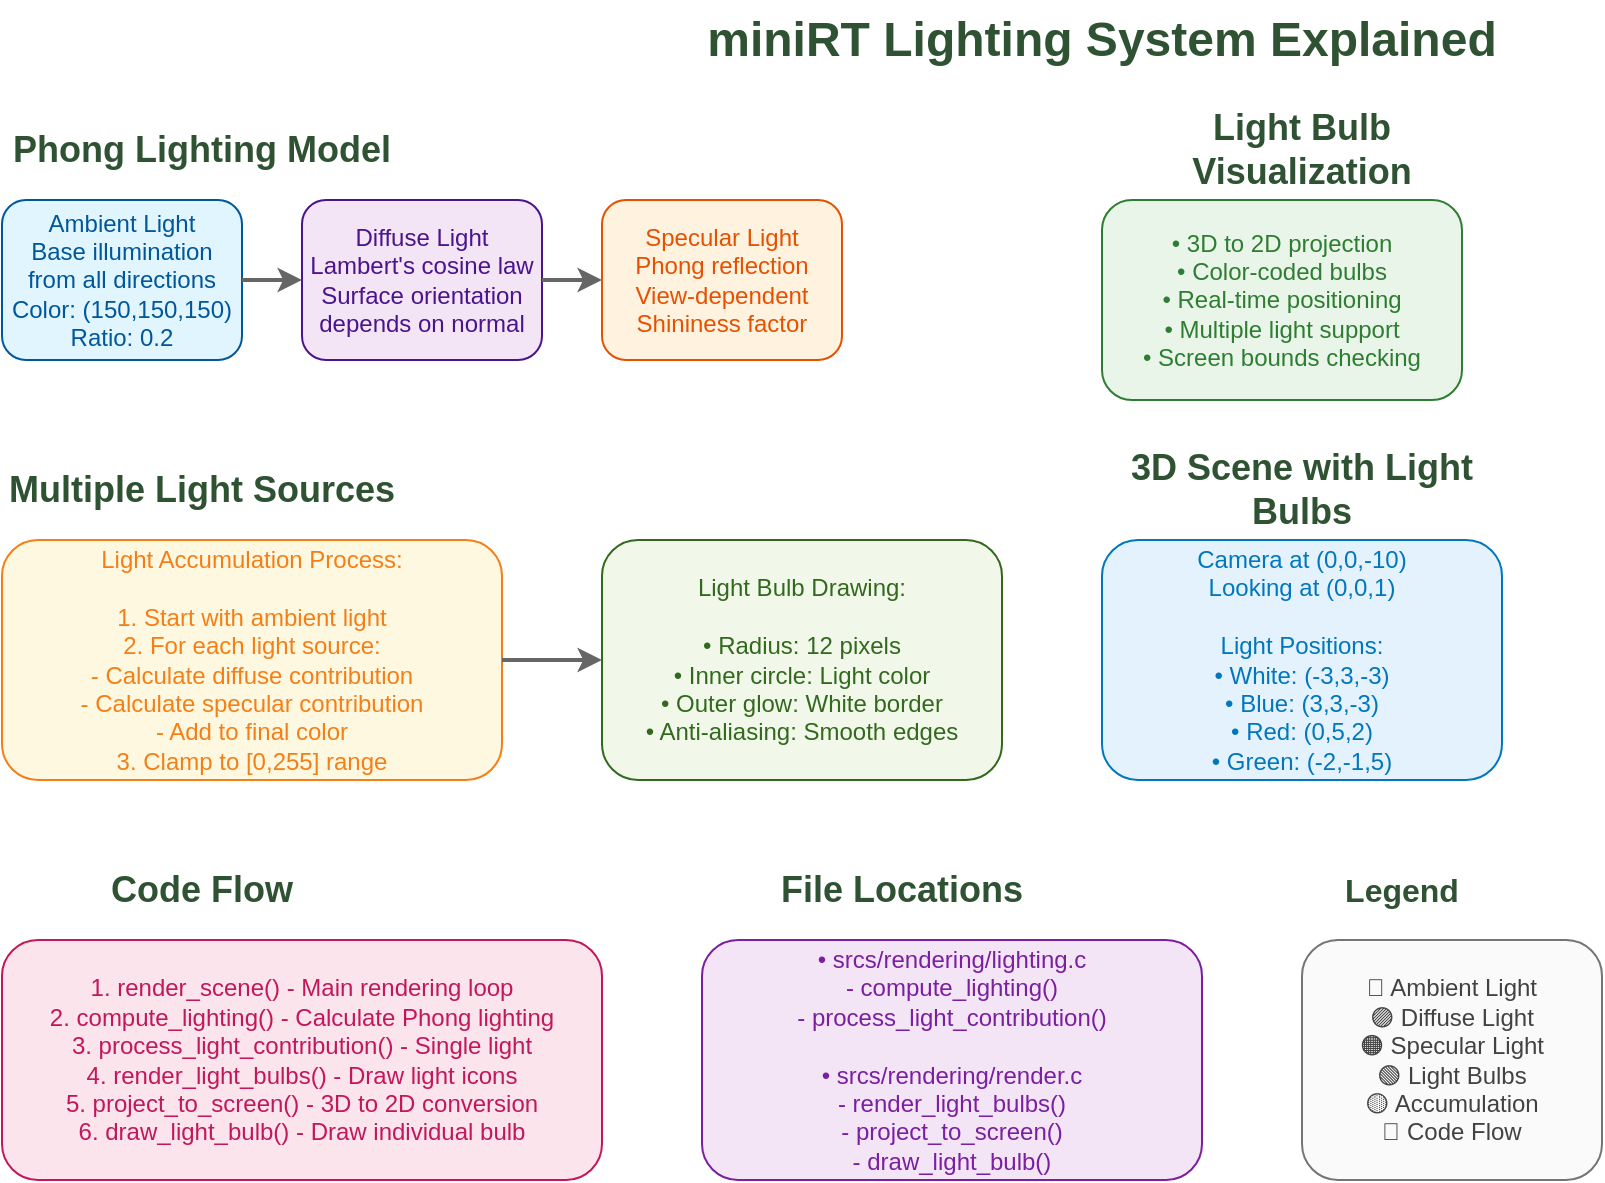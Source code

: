 <mxfile version="24.7.17" type="device">
  <diagram name="Lighting System Overview" id="lighting-overview">
    <mxGraphModel dx="1422" dy="794" grid="1" gridSize="10" guides="1" tooltips="1" connect="1" arrows="1" fold="1" page="1" pageScale="1" pageWidth="1169" pageHeight="827" math="0" shadow="0">
      <root>
        <mxCell id="0" />
        <mxCell id="1" parent="0" />

        <!-- Title -->
        <mxCell id="title" value="miniRT Lighting System Explained" style="text;html=1;strokeColor=none;fillColor=none;align=center;verticalAlign=middle;whiteSpace=wrap;rounded=0;fontSize=24;fontStyle=1;fontColor=#2F5233;" vertex="1" parent="1">
          <mxGeometry x="400" y="20" width="400" height="40" as="geometry" />
        </mxCell>

        <!-- Phong Lighting Model Section -->
        <mxCell id="phong-title" value="Phong Lighting Model" style="text;html=1;strokeColor=none;fillColor=none;align=center;verticalAlign=middle;whiteSpace=wrap;rounded=0;fontSize=18;fontStyle=1;fontColor=#2F5233;" vertex="1" parent="1">
          <mxGeometry x="50" y="80" width="200" height="30" as="geometry" />
        </mxCell>

        <!-- Ambient Light -->
        <mxCell id="ambient-box" value="Ambient Light&#xa;Base illumination&#xa;from all directions&#xa;Color: (150,150,150)&#xa;Ratio: 0.2" style="rounded=1;whiteSpace=wrap;html=1;fillColor=#E1F5FE;strokeColor=#01579B;fontSize=12;fontColor=#01579B;" vertex="1" parent="1">
          <mxGeometry x="50" y="120" width="120" height="80" as="geometry" />
        </mxCell>

        <!-- Diffuse Light -->
        <mxCell id="diffuse-box" value="Diffuse Light&#xa;Lambert's cosine law&#xa;Surface orientation&#xa;depends on normal" style="rounded=1;whiteSpace=wrap;html=1;fillColor=#F3E5F5;strokeColor=#4A148C;fontSize=12;fontColor=#4A148C;" vertex="1" parent="1">
          <mxGeometry x="200" y="120" width="120" height="80" as="geometry" />
        </mxCell>

        <!-- Specular Light -->
        <mxCell id="specular-box" value="Specular Light&#xa;Phong reflection&#xa;View-dependent&#xa;Shininess factor" style="rounded=1;whiteSpace=wrap;html=1;fillColor=#FFF3E0;strokeColor=#E65100;fontSize=12;fontColor=#E65100;" vertex="1" parent="1">
          <mxGeometry x="350" y="120" width="120" height="80" as="geometry" />
        </mxCell>

        <!-- Light Bulb Visualization Section -->
        <mxCell id="bulb-title" value="Light Bulb Visualization" style="text;html=1;strokeColor=none;fillColor=none;align=center;verticalAlign=middle;whiteSpace=wrap;rounded=0;fontSize=18;fontStyle=1;fontColor=#2F5233;" vertex="1" parent="1">
          <mxGeometry x="600" y="80" width="200" height="30" as="geometry" />
        </mxCell>

        <!-- Light Bulb Features -->
        <mxCell id="bulb-features" value="• 3D to 2D projection&#xa;• Color-coded bulbs&#xa;• Real-time positioning&#xa;• Multiple light support&#xa;• Screen bounds checking" style="rounded=1;whiteSpace=wrap;html=1;fillColor=#E8F5E8;strokeColor=#2E7D32;fontSize=12;fontColor=#2E7D32;" vertex="1" parent="1">
          <mxGeometry x="600" y="120" width="180" height="100" as="geometry" />
        </mxCell>

        <!-- Multiple Lights Section -->
        <mxCell id="multi-title" value="Multiple Light Sources" style="text;html=1;strokeColor=none;fillColor=none;align=center;verticalAlign=middle;whiteSpace=wrap;rounded=0;fontSize=18;fontStyle=1;fontColor=#2F5233;" vertex="1" parent="1">
          <mxGeometry x="50" y="250" width="200" height="30" as="geometry" />
        </mxCell>

        <!-- Light Accumulation -->
        <mxCell id="accumulation" value="Light Accumulation Process:&#xa;&#xa;1. Start with ambient light&#xa;2. For each light source:&#xa;   - Calculate diffuse contribution&#xa;   - Calculate specular contribution&#xa;   - Add to final color&#xa;3. Clamp to [0,255] range" style="rounded=1;whiteSpace=wrap;html=1;fillColor=#FFF8E1;strokeColor=#F57F17;fontSize=12;fontColor=#F57F17;" vertex="1" parent="1">
          <mxGeometry x="50" y="290" width="250" height="120" as="geometry" />
        </mxCell>

        <!-- Light Bulb Drawing -->
        <mxCell id="bulb-drawing" value="Light Bulb Drawing:&#xa;&#xa;• Radius: 12 pixels&#xa;• Inner circle: Light color&#xa;• Outer glow: White border&#xa;• Anti-aliasing: Smooth edges" style="rounded=1;whiteSpace=wrap;html=1;fillColor=#F1F8E9;strokeColor=#33691E;fontSize=12;fontColor=#33691E;" vertex="1" parent="1">
          <mxGeometry x="350" y="290" width="200" height="120" as="geometry" />
        </mxCell>

        <!-- 3D Scene Visualization -->
        <mxCell id="scene-title" value="3D Scene with Light Bulbs" style="text;html=1;strokeColor=none;fillColor=none;align=center;verticalAlign=middle;whiteSpace=wrap;rounded=0;fontSize=18;fontStyle=1;fontColor=#2F5233;" vertex="1" parent="1">
          <mxGeometry x="600" y="250" width="200" height="30" as="geometry" />
        </mxCell>

        <!-- Scene Diagram -->
        <mxCell id="scene-box" value="Camera at (0,0,-10)&#xa;Looking at (0,0,1)&#xa;&#xa;Light Positions:&#xa;• White: (-3,3,-3)&#xa;• Blue: (3,3,-3)&#xa;• Red: (0,5,2)&#xa;• Green: (-2,-1,5)" style="rounded=1;whiteSpace=wrap;html=1;fillColor=#E3F2FD;strokeColor=#0277BD;fontSize=12;fontColor=#0277BD;" vertex="1" parent="1">
          <mxGeometry x="600" y="290" width="200" height="120" as="geometry" />
        </mxCell>

        <!-- Code Flow Section -->
        <mxCell id="code-title" value="Code Flow" style="text;html=1;strokeColor=none;fillColor=none;align=center;verticalAlign=middle;whiteSpace=wrap;rounded=0;fontSize=18;fontStyle=1;fontColor=#2F5233;" vertex="1" parent="1">
          <mxGeometry x="50" y="450" width="200" height="30" as="geometry" />
        </mxCell>

        <!-- Code Flow Steps -->
        <mxCell id="code-flow" value="1. render_scene() - Main rendering loop&#xa;2. compute_lighting() - Calculate Phong lighting&#xa;3. process_light_contribution() - Single light&#xa;4. render_light_bulbs() - Draw light icons&#xa;5. project_to_screen() - 3D to 2D conversion&#xa;6. draw_light_bulb() - Draw individual bulb" style="rounded=1;whiteSpace=wrap;html=1;fillColor=#FCE4EC;strokeColor=#C2185B;fontSize=12;fontColor=#C2185B;" vertex="1" parent="1">
          <mxGeometry x="50" y="490" width="300" height="120" as="geometry" />
        </mxCell>

        <!-- File Locations -->
        <mxCell id="files-title" value="File Locations" style="text;html=1;strokeColor=none;fillColor=none;align=center;verticalAlign=middle;whiteSpace=wrap;rounded=0;fontSize=18;fontStyle=1;fontColor=#2F5233;" vertex="1" parent="1">
          <mxGeometry x="400" y="450" width="200" height="30" as="geometry" />
        </mxCell>

        <!-- File Paths -->
        <mxCell id="file-paths" value="• srcs/rendering/lighting.c&#xa;  - compute_lighting()&#xa;  - process_light_contribution()&#xa;&#xa;• srcs/rendering/render.c&#xa;  - render_light_bulbs()&#xa;  - project_to_screen()&#xa;  - draw_light_bulb()" style="rounded=1;whiteSpace=wrap;html=1;fillColor=#F3E5F5;strokeColor=#7B1FA2;fontSize=12;fontColor=#7B1FA2;" vertex="1" parent="1">
          <mxGeometry x="400" y="490" width="250" height="120" as="geometry" />
        </mxCell>

        <!-- Arrows showing connections -->
        <mxCell id="arrow1" value="" style="endArrow=classic;html=1;rounded=0;strokeColor=#666666;strokeWidth=2;" edge="1" parent="1" source="ambient-box" target="diffuse-box">
          <mxGeometry width="50" height="50" relative="1" as="geometry">
            <mxPoint x="200" y="160" as="sourcePoint" />
            <mxPoint x="250" y="110" as="targetPoint" />
          </mxGeometry>
        </mxCell>

        <mxCell id="arrow2" value="" style="endArrow=classic;html=1;rounded=0;strokeColor=#666666;strokeWidth=2;" edge="1" parent="1" source="diffuse-box" target="specular-box">
          <mxGeometry width="50" height="50" relative="1" as="geometry">
            <mxPoint x="350" y="160" as="sourcePoint" />
            <mxPoint x="400" y="110" as="targetPoint" />
          </mxGeometry>
        </mxCell>

        <mxCell id="arrow3" value="" style="endArrow=classic;html=1;rounded=0;strokeColor=#666666;strokeWidth=2;" edge="1" parent="1" source="accumulation" target="bulb-drawing">
          <mxGeometry width="50" height="50" relative="1" as="geometry">
            <mxPoint x="350" y="350" as="sourcePoint" />
            <mxPoint x="400" y="300" as="targetPoint" />
          </mxGeometry>
        </mxCell>

        <!-- Legend -->
        <mxCell id="legend-title" value="Legend" style="text;html=1;strokeColor=none;fillColor=none;align=center;verticalAlign=middle;whiteSpace=wrap;rounded=0;fontSize=16;fontStyle=1;fontColor=#2F5233;" vertex="1" parent="1">
          <mxGeometry x="700" y="450" width="100" height="30" as="geometry" />
        </mxCell>

        <mxCell id="legend" value="🔵 Ambient Light&#xa;🟣 Diffuse Light&#xa;🟠 Specular Light&#xa;🟢 Light Bulbs&#xa;🟡 Accumulation&#xa;🔴 Code Flow" style="rounded=1;whiteSpace=wrap;html=1;fillColor=#FAFAFA;strokeColor=#757575;fontSize=12;fontColor=#424242;" vertex="1" parent="1">
          <mxGeometry x="700" y="490" width="150" height="120" as="geometry" />
        </mxCell>

      </root>
    </mxGraphModel>
  </diagram>
</mxfile>
